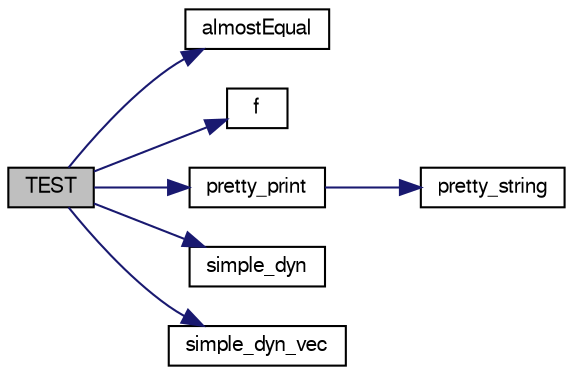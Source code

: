 digraph "TEST"
{
  edge [fontname="FreeSans",fontsize="10",labelfontname="FreeSans",labelfontsize="10"];
  node [fontname="FreeSans",fontsize="10",shape=record];
  rankdir="LR";
  Node1 [label="TEST",height=0.2,width=0.4,color="black", fillcolor="grey75", style="filled", fontcolor="black"];
  Node1 -> Node2 [color="midnightblue",fontsize="10",style="solid",fontname="FreeSans"];
  Node2 [label="almostEqual",height=0.2,width=0.4,color="black", fillcolor="white", style="filled",URL="$de/dda/_math_utilities_8h.html#aa06ec79f1e3170ea41b58ffbf35b9fb6"];
  Node1 -> Node3 [color="midnightblue",fontsize="10",style="solid",fontname="FreeSans"];
  Node3 [label="f",height=0.2,width=0.4,color="black", fillcolor="white", style="filled",URL="$dc/dd7/test__casadi_8cpp.html#ae20d7fba59865a21504b65cdb44cbfe5"];
  Node1 -> Node4 [color="midnightblue",fontsize="10",style="solid",fontname="FreeSans"];
  Node4 [label="pretty_print",height=0.2,width=0.4,color="black", fillcolor="white", style="filled",URL="$d3/d68/_utilities__print_8h.html#a0d5ac61bf2b7611715c750cf271b33e9"];
  Node4 -> Node5 [color="midnightblue",fontsize="10",style="solid",fontname="FreeSans"];
  Node5 [label="pretty_string",height=0.2,width=0.4,color="black", fillcolor="white", style="filled",URL="$d3/d68/_utilities__print_8h.html#ad9d3e718964122f6b8078d07d981568f"];
  Node1 -> Node6 [color="midnightblue",fontsize="10",style="solid",fontname="FreeSans"];
  Node6 [label="simple_dyn",height=0.2,width=0.4,color="black", fillcolor="white", style="filled",URL="$dc/dd7/test__casadi_8cpp.html#a37cd3654eae85ab1ac98486587c52e22"];
  Node1 -> Node7 [color="midnightblue",fontsize="10",style="solid",fontname="FreeSans"];
  Node7 [label="simple_dyn_vec",height=0.2,width=0.4,color="black", fillcolor="white", style="filled",URL="$dc/dd7/test__casadi_8cpp.html#a5843f22963360bdd28a7a608a914b6ac"];
}
